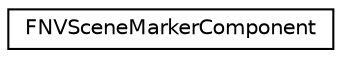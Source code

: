 digraph "Graphical Class Hierarchy"
{
  edge [fontname="Helvetica",fontsize="10",labelfontname="Helvetica",labelfontsize="10"];
  node [fontname="Helvetica",fontsize="10",shape=record];
  rankdir="LR";
  Node1 [label="FNVSceneMarkerComponent",height=0.2,width=0.4,color="black", fillcolor="white", style="filled",URL="$struct_f_n_v_scene_marker_component.html",tooltip="Anchor for point of interest in map. "];
}
